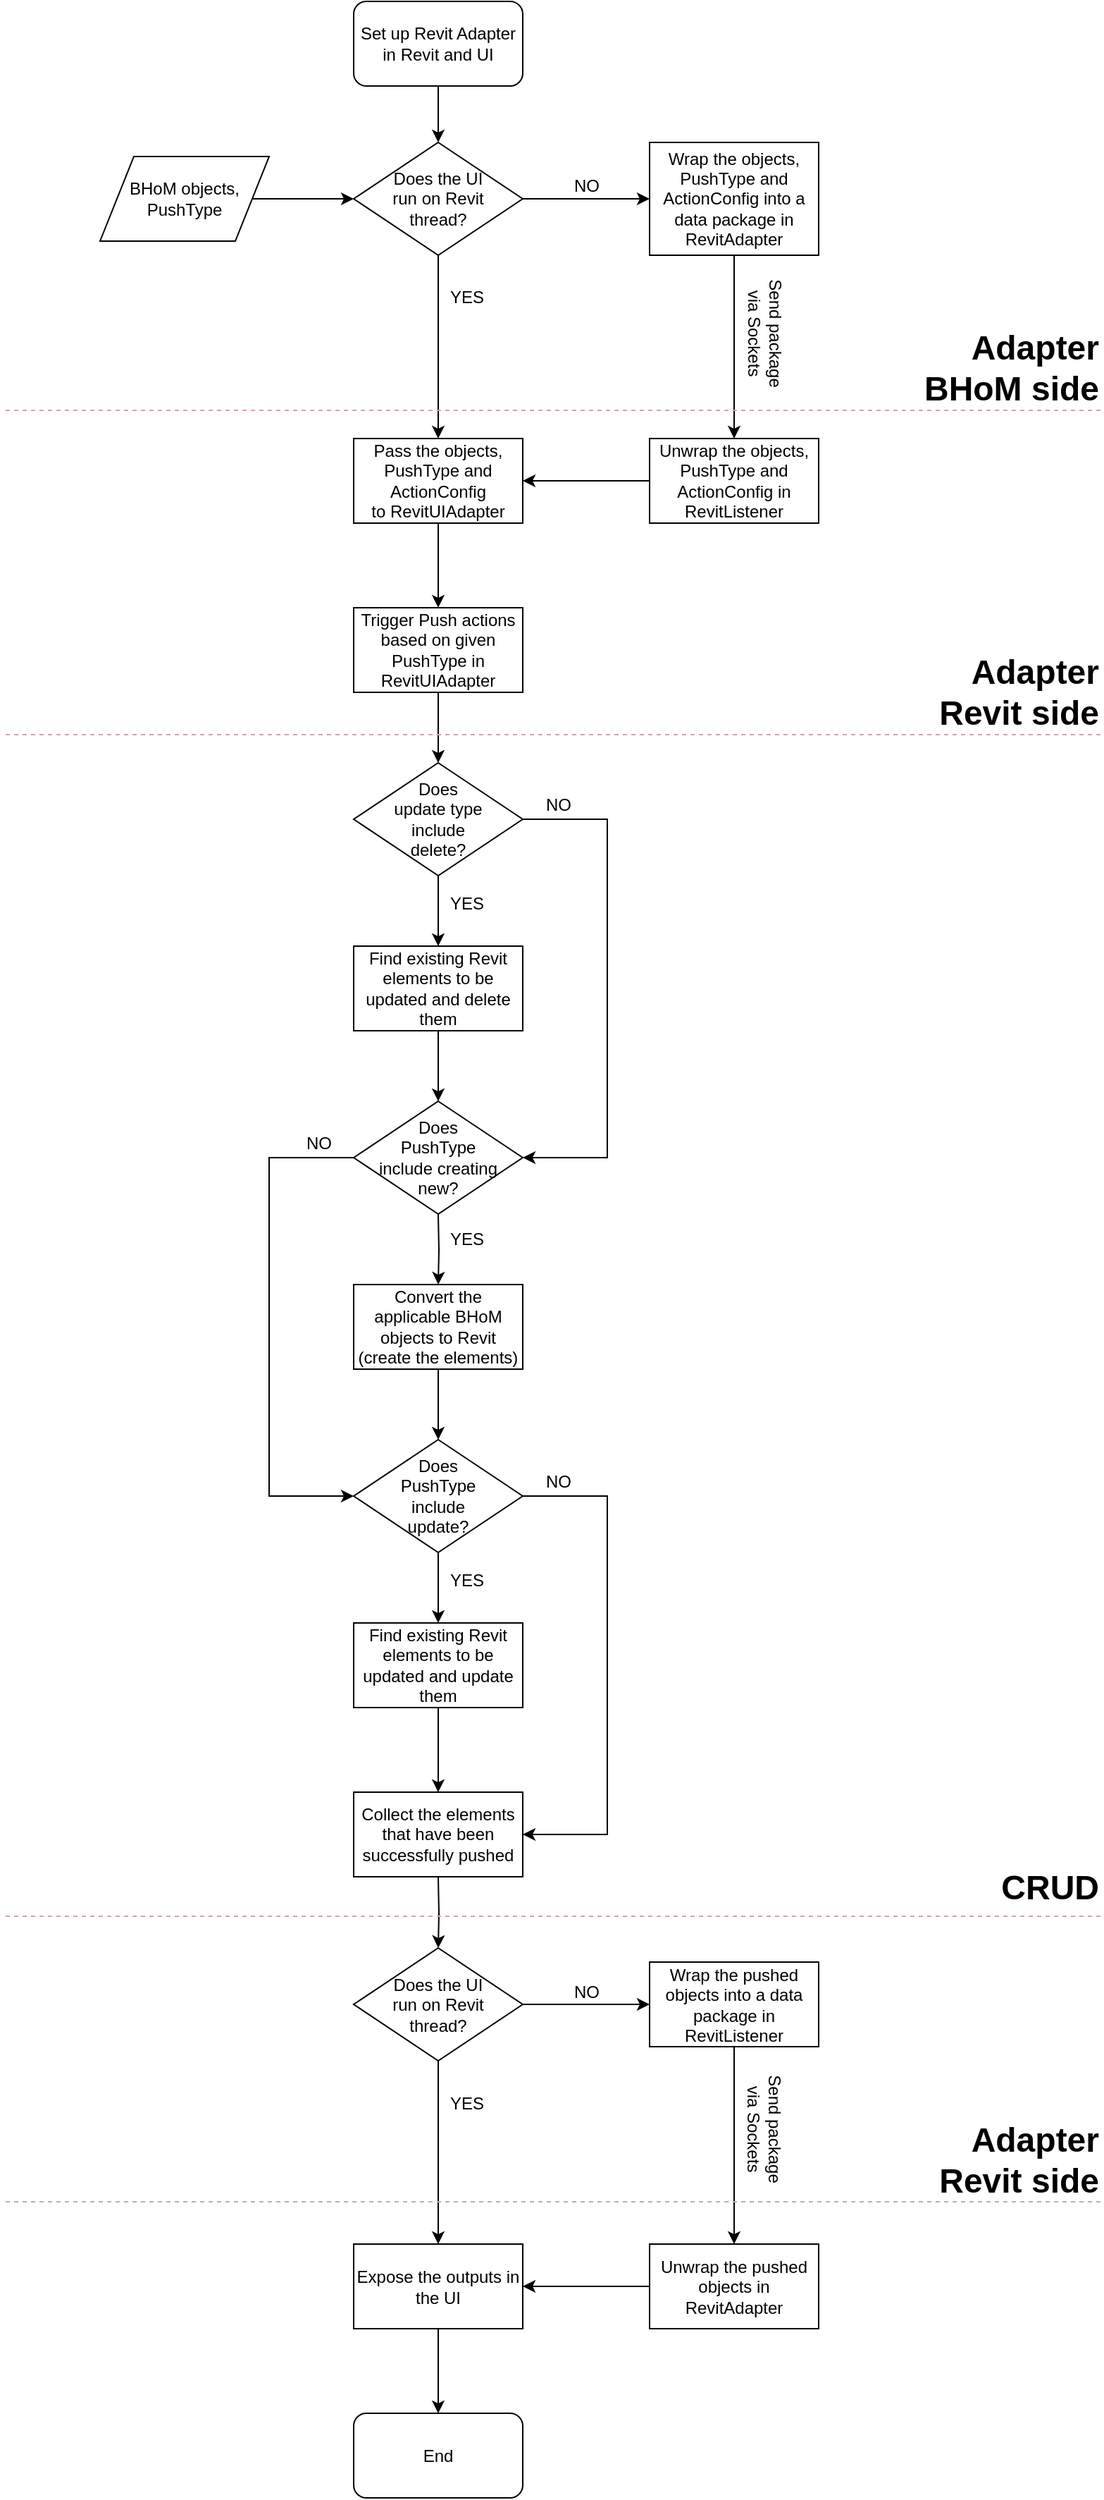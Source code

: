 <mxfile version="12.9.6"><diagram id="2YvwuvmuXi27DUbHPpC7" name="Page-1"><mxGraphModel dx="4629" dy="3565" grid="1" gridSize="10" guides="1" tooltips="1" connect="1" arrows="1" fold="1" page="1" pageScale="1" pageWidth="827" pageHeight="1169" math="0" shadow="0"><root><mxCell id="0"/><mxCell id="1" parent="0"/><mxCell id="ipDGh9cmFeKyXjVBufMr-190" value="" style="edgeStyle=orthogonalEdgeStyle;rounded=0;orthogonalLoop=1;jettySize=auto;html=1;" edge="1" parent="1" source="ipDGh9cmFeKyXjVBufMr-191" target="ipDGh9cmFeKyXjVBufMr-198"><mxGeometry relative="1" as="geometry"/></mxCell><mxCell id="ipDGh9cmFeKyXjVBufMr-191" value="Set up Revit Adapter in Revit and UI" style="rounded=1;whiteSpace=wrap;html=1;" vertex="1" parent="1"><mxGeometry x="3420" y="250" width="120" height="60" as="geometry"/></mxCell><mxCell id="ipDGh9cmFeKyXjVBufMr-192" value="" style="edgeStyle=orthogonalEdgeStyle;rounded=0;orthogonalLoop=1;jettySize=auto;html=1;" edge="1" parent="1" source="ipDGh9cmFeKyXjVBufMr-193" target="ipDGh9cmFeKyXjVBufMr-198"><mxGeometry relative="1" as="geometry"/></mxCell><mxCell id="ipDGh9cmFeKyXjVBufMr-193" value="BHoM objects,&lt;br&gt;PushType" style="shape=parallelogram;perimeter=parallelogramPerimeter;whiteSpace=wrap;html=1;" vertex="1" parent="1"><mxGeometry x="3240" y="360" width="120" height="60" as="geometry"/></mxCell><mxCell id="ipDGh9cmFeKyXjVBufMr-248" value="" style="edgeStyle=orthogonalEdgeStyle;rounded=0;orthogonalLoop=1;jettySize=auto;html=1;entryX=0.5;entryY=0;entryDx=0;entryDy=0;" edge="1" parent="1" source="ipDGh9cmFeKyXjVBufMr-195" target="ipDGh9cmFeKyXjVBufMr-246"><mxGeometry relative="1" as="geometry"><mxPoint x="3340" y="710" as="targetPoint"/></mxGeometry></mxCell><mxCell id="ipDGh9cmFeKyXjVBufMr-195" value="Trigger Push actions based on given PushType in RevitUIAdapter" style="rounded=0;whiteSpace=wrap;html=1;" vertex="1" parent="1"><mxGeometry x="3420" y="680" width="120" height="60" as="geometry"/></mxCell><mxCell id="ipDGh9cmFeKyXjVBufMr-196" value="" style="edgeStyle=orthogonalEdgeStyle;rounded=0;orthogonalLoop=1;jettySize=auto;html=1;" edge="1" parent="1" source="ipDGh9cmFeKyXjVBufMr-198" target="ipDGh9cmFeKyXjVBufMr-200"><mxGeometry relative="1" as="geometry"/></mxCell><mxCell id="ipDGh9cmFeKyXjVBufMr-197" value="" style="edgeStyle=orthogonalEdgeStyle;rounded=0;orthogonalLoop=1;jettySize=auto;html=1;entryX=0.5;entryY=0;entryDx=0;entryDy=0;" edge="1" parent="1" source="ipDGh9cmFeKyXjVBufMr-198" target="ipDGh9cmFeKyXjVBufMr-205"><mxGeometry relative="1" as="geometry"><mxPoint x="3480" y="510" as="targetPoint"/></mxGeometry></mxCell><mxCell id="ipDGh9cmFeKyXjVBufMr-198" value="Does the UI&lt;br&gt;run on Revit&lt;br&gt;thread?" style="rhombus;whiteSpace=wrap;html=1;" vertex="1" parent="1"><mxGeometry x="3420" y="350" width="120" height="80" as="geometry"/></mxCell><mxCell id="ipDGh9cmFeKyXjVBufMr-199" value="" style="edgeStyle=orthogonalEdgeStyle;rounded=0;orthogonalLoop=1;jettySize=auto;html=1;" edge="1" parent="1" source="ipDGh9cmFeKyXjVBufMr-200" target="ipDGh9cmFeKyXjVBufMr-202"><mxGeometry relative="1" as="geometry"/></mxCell><mxCell id="ipDGh9cmFeKyXjVBufMr-200" value="Wrap the objects, PushType and ActionConfig into a data package in RevitAdapter" style="rounded=0;whiteSpace=wrap;html=1;" vertex="1" parent="1"><mxGeometry x="3630" y="350" width="120" height="80" as="geometry"/></mxCell><mxCell id="ipDGh9cmFeKyXjVBufMr-201" value="" style="edgeStyle=orthogonalEdgeStyle;rounded=0;orthogonalLoop=1;jettySize=auto;html=1;" edge="1" parent="1" source="ipDGh9cmFeKyXjVBufMr-202" target="ipDGh9cmFeKyXjVBufMr-205"><mxGeometry relative="1" as="geometry"/></mxCell><mxCell id="ipDGh9cmFeKyXjVBufMr-202" value="Unwrap the objects, PushType and ActionConfig&amp;nbsp;in RevitListener" style="rounded=0;whiteSpace=wrap;html=1;" vertex="1" parent="1"><mxGeometry x="3630" y="560" width="120" height="60" as="geometry"/></mxCell><mxCell id="ipDGh9cmFeKyXjVBufMr-203" value="Send package&lt;br&gt;via Sockets" style="text;html=1;align=center;verticalAlign=middle;resizable=0;points=[];autosize=1;rotation=90;" vertex="1" parent="1"><mxGeometry x="3667" y="470" width="90" height="30" as="geometry"/></mxCell><mxCell id="ipDGh9cmFeKyXjVBufMr-204" value="" style="edgeStyle=orthogonalEdgeStyle;rounded=0;orthogonalLoop=1;jettySize=auto;html=1;" edge="1" parent="1" source="ipDGh9cmFeKyXjVBufMr-205" target="ipDGh9cmFeKyXjVBufMr-195"><mxGeometry relative="1" as="geometry"/></mxCell><mxCell id="ipDGh9cmFeKyXjVBufMr-205" value="Pass the objects, PushType and ActionConfig to&amp;nbsp;RevitUIAdapter" style="rounded=0;whiteSpace=wrap;html=1;" vertex="1" parent="1"><mxGeometry x="3420" y="560" width="120" height="60" as="geometry"/></mxCell><mxCell id="ipDGh9cmFeKyXjVBufMr-206" value="NO" style="text;html=1;align=center;verticalAlign=middle;resizable=0;points=[];autosize=1;" vertex="1" parent="1"><mxGeometry x="3570" y="371" width="30" height="20" as="geometry"/></mxCell><mxCell id="ipDGh9cmFeKyXjVBufMr-207" value="YES" style="text;html=1;align=center;verticalAlign=middle;resizable=0;points=[];autosize=1;" vertex="1" parent="1"><mxGeometry x="3480" y="450" width="40" height="20" as="geometry"/></mxCell><mxCell id="ipDGh9cmFeKyXjVBufMr-219" value="" style="endArrow=none;dashed=1;html=1;strokeColor=#CDA2BE;" edge="1" parent="1"><mxGeometry width="50" height="50" relative="1" as="geometry"><mxPoint x="3950" y="540" as="sourcePoint"/><mxPoint x="3170" y="540" as="targetPoint"/></mxGeometry></mxCell><mxCell id="ipDGh9cmFeKyXjVBufMr-220" value="" style="edgeStyle=orthogonalEdgeStyle;rounded=0;orthogonalLoop=1;jettySize=auto;html=1;" edge="1" parent="1" target="ipDGh9cmFeKyXjVBufMr-231"><mxGeometry relative="1" as="geometry"><mxPoint x="3480" y="1580.5" as="sourcePoint"/></mxGeometry></mxCell><mxCell id="ipDGh9cmFeKyXjVBufMr-224" value="&lt;font size=&quot;1&quot;&gt;&lt;b style=&quot;font-size: 24px&quot;&gt;Adapter&lt;br&gt;BHoM side&lt;br&gt;&lt;/b&gt;&lt;/font&gt;" style="text;html=1;align=right;verticalAlign=middle;resizable=0;points=[];autosize=1;" vertex="1" parent="1"><mxGeometry x="3810" y="490" width="140" height="40" as="geometry"/></mxCell><mxCell id="ipDGh9cmFeKyXjVBufMr-225" value="" style="endArrow=none;dashed=1;html=1;strokeColor=#CDA2BE;" edge="1" parent="1"><mxGeometry width="50" height="50" relative="1" as="geometry"><mxPoint x="3950" y="770" as="sourcePoint"/><mxPoint x="3170" y="770" as="targetPoint"/></mxGeometry></mxCell><mxCell id="ipDGh9cmFeKyXjVBufMr-226" value="&lt;font size=&quot;1&quot;&gt;&lt;b style=&quot;font-size: 24px&quot;&gt;Adapter&lt;br&gt;Revit side&lt;br&gt;&lt;/b&gt;&lt;/font&gt;" style="text;html=1;align=right;verticalAlign=middle;resizable=0;points=[];autosize=1;" vertex="1" parent="1"><mxGeometry x="3820" y="720" width="130" height="40" as="geometry"/></mxCell><mxCell id="ipDGh9cmFeKyXjVBufMr-227" value="" style="endArrow=none;dashed=1;html=1;strokeColor=#CDA2BE;" edge="1" parent="1"><mxGeometry width="50" height="50" relative="1" as="geometry"><mxPoint x="3950" y="1608" as="sourcePoint"/><mxPoint x="3170" y="1608" as="targetPoint"/></mxGeometry></mxCell><mxCell id="ipDGh9cmFeKyXjVBufMr-228" value="&lt;font size=&quot;1&quot;&gt;&lt;b style=&quot;font-size: 24px&quot;&gt;CRUD&lt;/b&gt;&lt;/font&gt;" style="text;html=1;align=right;verticalAlign=middle;resizable=0;points=[];autosize=1;" vertex="1" parent="1"><mxGeometry x="3870" y="1578" width="80" height="20" as="geometry"/></mxCell><mxCell id="ipDGh9cmFeKyXjVBufMr-229" value="" style="edgeStyle=orthogonalEdgeStyle;rounded=0;orthogonalLoop=1;jettySize=auto;html=1;" edge="1" parent="1" source="ipDGh9cmFeKyXjVBufMr-231" target="ipDGh9cmFeKyXjVBufMr-233"><mxGeometry relative="1" as="geometry"/></mxCell><mxCell id="ipDGh9cmFeKyXjVBufMr-230" value="" style="edgeStyle=orthogonalEdgeStyle;rounded=0;orthogonalLoop=1;jettySize=auto;html=1;entryX=0.5;entryY=0;entryDx=0;entryDy=0;" edge="1" parent="1" source="ipDGh9cmFeKyXjVBufMr-231"><mxGeometry relative="1" as="geometry"><mxPoint x="3480" y="1840.5" as="targetPoint"/></mxGeometry></mxCell><mxCell id="ipDGh9cmFeKyXjVBufMr-231" value="Does the UI&lt;br&gt;run on Revit&lt;br&gt;thread?" style="rhombus;whiteSpace=wrap;html=1;" vertex="1" parent="1"><mxGeometry x="3420" y="1630.5" width="120" height="80" as="geometry"/></mxCell><mxCell id="ipDGh9cmFeKyXjVBufMr-232" value="" style="edgeStyle=orthogonalEdgeStyle;rounded=0;orthogonalLoop=1;jettySize=auto;html=1;" edge="1" parent="1" source="ipDGh9cmFeKyXjVBufMr-233" target="ipDGh9cmFeKyXjVBufMr-235"><mxGeometry relative="1" as="geometry"/></mxCell><mxCell id="ipDGh9cmFeKyXjVBufMr-233" value="Wrap the pushed objects into a data package in RevitListener" style="rounded=0;whiteSpace=wrap;html=1;" vertex="1" parent="1"><mxGeometry x="3630" y="1640.5" width="120" height="60" as="geometry"/></mxCell><mxCell id="ipDGh9cmFeKyXjVBufMr-234" value="" style="edgeStyle=orthogonalEdgeStyle;rounded=0;orthogonalLoop=1;jettySize=auto;html=1;" edge="1" parent="1" source="ipDGh9cmFeKyXjVBufMr-235"><mxGeometry relative="1" as="geometry"><mxPoint x="3540" y="1870.5" as="targetPoint"/></mxGeometry></mxCell><mxCell id="ipDGh9cmFeKyXjVBufMr-235" value="Unwrap the pushed objects in RevitAdapter" style="rounded=0;whiteSpace=wrap;html=1;" vertex="1" parent="1"><mxGeometry x="3630" y="1840.5" width="120" height="60" as="geometry"/></mxCell><mxCell id="ipDGh9cmFeKyXjVBufMr-236" value="Send package&lt;br&gt;via Sockets" style="text;html=1;align=center;verticalAlign=middle;resizable=0;points=[];autosize=1;rotation=90;" vertex="1" parent="1"><mxGeometry x="3667" y="1743.5" width="90" height="30" as="geometry"/></mxCell><mxCell id="ipDGh9cmFeKyXjVBufMr-237" value="NO" style="text;html=1;align=center;verticalAlign=middle;resizable=0;points=[];autosize=1;" vertex="1" parent="1"><mxGeometry x="3570" y="1651.5" width="30" height="20" as="geometry"/></mxCell><mxCell id="ipDGh9cmFeKyXjVBufMr-238" value="YES" style="text;html=1;align=center;verticalAlign=middle;resizable=0;points=[];autosize=1;" vertex="1" parent="1"><mxGeometry x="3480" y="1730.5" width="40" height="20" as="geometry"/></mxCell><mxCell id="ipDGh9cmFeKyXjVBufMr-239" value="" style="edgeStyle=orthogonalEdgeStyle;rounded=0;orthogonalLoop=1;jettySize=auto;html=1;strokeColor=#000000;" edge="1" parent="1" source="ipDGh9cmFeKyXjVBufMr-240" target="ipDGh9cmFeKyXjVBufMr-241"><mxGeometry relative="1" as="geometry"/></mxCell><mxCell id="ipDGh9cmFeKyXjVBufMr-240" value="Expose the outputs in the UI" style="rounded=0;whiteSpace=wrap;html=1;" vertex="1" parent="1"><mxGeometry x="3420" y="1840.5" width="120" height="60" as="geometry"/></mxCell><mxCell id="ipDGh9cmFeKyXjVBufMr-241" value="End" style="rounded=1;whiteSpace=wrap;html=1;" vertex="1" parent="1"><mxGeometry x="3420" y="1960.5" width="120" height="60" as="geometry"/></mxCell><mxCell id="ipDGh9cmFeKyXjVBufMr-242" value="" style="endArrow=none;dashed=1;html=1;strokeColor=#CDA2BE;" edge="1" parent="1"><mxGeometry width="50" height="50" relative="1" as="geometry"><mxPoint x="3950" y="1810.5" as="sourcePoint"/><mxPoint x="3170" y="1810.5" as="targetPoint"/></mxGeometry></mxCell><mxCell id="ipDGh9cmFeKyXjVBufMr-243" value="&lt;font size=&quot;1&quot;&gt;&lt;b style=&quot;font-size: 24px&quot;&gt;Adapter&lt;br&gt;Revit side&lt;/b&gt;&lt;/font&gt;" style="text;html=1;align=right;verticalAlign=middle;resizable=0;points=[];autosize=1;" vertex="1" parent="1"><mxGeometry x="3820" y="1760.5" width="130" height="40" as="geometry"/></mxCell><mxCell id="ipDGh9cmFeKyXjVBufMr-245" value="Collect the elements that have been successfully pushed" style="rounded=0;whiteSpace=wrap;html=1;" vertex="1" parent="1"><mxGeometry x="3420" y="1520" width="120" height="60" as="geometry"/></mxCell><mxCell id="ipDGh9cmFeKyXjVBufMr-266" value="" style="edgeStyle=orthogonalEdgeStyle;rounded=0;orthogonalLoop=1;jettySize=auto;html=1;" edge="1" parent="1" source="ipDGh9cmFeKyXjVBufMr-246" target="ipDGh9cmFeKyXjVBufMr-253"><mxGeometry relative="1" as="geometry"/></mxCell><mxCell id="ipDGh9cmFeKyXjVBufMr-269" value="" style="edgeStyle=orthogonalEdgeStyle;rounded=0;orthogonalLoop=1;jettySize=auto;html=1;entryX=1;entryY=0.5;entryDx=0;entryDy=0;" edge="1" parent="1" source="ipDGh9cmFeKyXjVBufMr-246" target="ipDGh9cmFeKyXjVBufMr-257"><mxGeometry relative="1" as="geometry"><mxPoint x="3620" y="830" as="targetPoint"/><Array as="points"><mxPoint x="3600" y="830"/><mxPoint x="3600" y="1070"/></Array></mxGeometry></mxCell><mxCell id="ipDGh9cmFeKyXjVBufMr-246" value="Does&lt;br&gt;update type&lt;br&gt;include&lt;br&gt;delete?" style="rhombus;whiteSpace=wrap;html=1;" vertex="1" parent="1"><mxGeometry x="3420" y="790" width="120" height="80" as="geometry"/></mxCell><mxCell id="ipDGh9cmFeKyXjVBufMr-267" value="" style="edgeStyle=orthogonalEdgeStyle;rounded=0;orthogonalLoop=1;jettySize=auto;html=1;" edge="1" parent="1" source="ipDGh9cmFeKyXjVBufMr-253" target="ipDGh9cmFeKyXjVBufMr-257"><mxGeometry relative="1" as="geometry"/></mxCell><mxCell id="ipDGh9cmFeKyXjVBufMr-253" value="Find existing Revit elements to be updated and delete them" style="rounded=0;whiteSpace=wrap;html=1;" vertex="1" parent="1"><mxGeometry x="3420" y="920" width="120" height="60" as="geometry"/></mxCell><mxCell id="ipDGh9cmFeKyXjVBufMr-257" value="Does&lt;br&gt;PushType&lt;br&gt;include creating&lt;br&gt;new?" style="rhombus;whiteSpace=wrap;html=1;" vertex="1" parent="1"><mxGeometry x="3420" y="1030" width="120" height="80" as="geometry"/></mxCell><mxCell id="ipDGh9cmFeKyXjVBufMr-270" value="" style="edgeStyle=orthogonalEdgeStyle;rounded=0;orthogonalLoop=1;jettySize=auto;html=1;" edge="1" parent="1" target="ipDGh9cmFeKyXjVBufMr-273"><mxGeometry relative="1" as="geometry"><mxPoint x="3480" y="1110.5" as="sourcePoint"/></mxGeometry></mxCell><mxCell id="ipDGh9cmFeKyXjVBufMr-271" value="" style="edgeStyle=orthogonalEdgeStyle;rounded=0;orthogonalLoop=1;jettySize=auto;html=1;exitX=0;exitY=0.5;exitDx=0;exitDy=0;entryX=0;entryY=0.5;entryDx=0;entryDy=0;" edge="1" parent="1" target="ipDGh9cmFeKyXjVBufMr-274" source="ipDGh9cmFeKyXjVBufMr-257"><mxGeometry relative="1" as="geometry"><mxPoint x="3390" y="1071" as="sourcePoint"/><mxPoint x="3390" y="1324" as="targetPoint"/><Array as="points"><mxPoint x="3360" y="1070"/><mxPoint x="3360" y="1310"/></Array></mxGeometry></mxCell><mxCell id="ipDGh9cmFeKyXjVBufMr-272" value="" style="edgeStyle=orthogonalEdgeStyle;rounded=0;orthogonalLoop=1;jettySize=auto;html=1;" edge="1" parent="1" source="ipDGh9cmFeKyXjVBufMr-273" target="ipDGh9cmFeKyXjVBufMr-274"><mxGeometry relative="1" as="geometry"/></mxCell><mxCell id="ipDGh9cmFeKyXjVBufMr-273" value="Convert the applicable BHoM objects to Revit (create the elements)" style="rounded=0;whiteSpace=wrap;html=1;" vertex="1" parent="1"><mxGeometry x="3420" y="1160" width="120" height="60" as="geometry"/></mxCell><mxCell id="ipDGh9cmFeKyXjVBufMr-274" value="Does&lt;br&gt;PushType&lt;br&gt;include&lt;br&gt;update?" style="rhombus;whiteSpace=wrap;html=1;" vertex="1" parent="1"><mxGeometry x="3420" y="1270" width="120" height="80" as="geometry"/></mxCell><mxCell id="ipDGh9cmFeKyXjVBufMr-276" value="" style="edgeStyle=orthogonalEdgeStyle;rounded=0;orthogonalLoop=1;jettySize=auto;html=1;" edge="1" parent="1" target="ipDGh9cmFeKyXjVBufMr-279"><mxGeometry relative="1" as="geometry"><mxPoint x="3480" y="1350" as="sourcePoint"/><Array as="points"><mxPoint x="3480" y="1350"/><mxPoint x="3480" y="1350"/></Array></mxGeometry></mxCell><mxCell id="ipDGh9cmFeKyXjVBufMr-277" value="" style="edgeStyle=orthogonalEdgeStyle;rounded=0;orthogonalLoop=1;jettySize=auto;html=1;entryX=1;entryY=0.5;entryDx=0;entryDy=0;" edge="1" parent="1" target="ipDGh9cmFeKyXjVBufMr-245"><mxGeometry relative="1" as="geometry"><mxPoint x="3540" y="1310" as="sourcePoint"/><mxPoint x="3540" y="1570" as="targetPoint"/><Array as="points"><mxPoint x="3600" y="1310"/><mxPoint x="3600" y="1550"/></Array></mxGeometry></mxCell><mxCell id="ipDGh9cmFeKyXjVBufMr-278" value="" style="edgeStyle=orthogonalEdgeStyle;rounded=0;orthogonalLoop=1;jettySize=auto;html=1;" edge="1" parent="1" source="ipDGh9cmFeKyXjVBufMr-279"><mxGeometry relative="1" as="geometry"><mxPoint x="3480" y="1520" as="targetPoint"/></mxGeometry></mxCell><mxCell id="ipDGh9cmFeKyXjVBufMr-279" value="Find existing Revit elements to be updated and update them" style="rounded=0;whiteSpace=wrap;html=1;" vertex="1" parent="1"><mxGeometry x="3420" y="1400" width="120" height="60" as="geometry"/></mxCell><mxCell id="ipDGh9cmFeKyXjVBufMr-281" value="NO" style="text;html=1;align=center;verticalAlign=middle;resizable=0;points=[];autosize=1;" vertex="1" parent="1"><mxGeometry x="3550" y="810" width="30" height="20" as="geometry"/></mxCell><mxCell id="ipDGh9cmFeKyXjVBufMr-282" value="YES" style="text;html=1;align=center;verticalAlign=middle;resizable=0;points=[];autosize=1;" vertex="1" parent="1"><mxGeometry x="3480" y="880" width="40" height="20" as="geometry"/></mxCell><mxCell id="ipDGh9cmFeKyXjVBufMr-283" value="YES" style="text;html=1;align=center;verticalAlign=middle;resizable=0;points=[];autosize=1;" vertex="1" parent="1"><mxGeometry x="3480" y="1117.5" width="40" height="20" as="geometry"/></mxCell><mxCell id="ipDGh9cmFeKyXjVBufMr-284" value="NO" style="text;html=1;align=center;verticalAlign=middle;resizable=0;points=[];autosize=1;" vertex="1" parent="1"><mxGeometry x="3380" y="1050" width="30" height="20" as="geometry"/></mxCell><mxCell id="ipDGh9cmFeKyXjVBufMr-285" value="NO" style="text;html=1;align=center;verticalAlign=middle;resizable=0;points=[];autosize=1;" vertex="1" parent="1"><mxGeometry x="3550" y="1290" width="30" height="20" as="geometry"/></mxCell><mxCell id="ipDGh9cmFeKyXjVBufMr-286" value="YES" style="text;html=1;align=center;verticalAlign=middle;resizable=0;points=[];autosize=1;" vertex="1" parent="1"><mxGeometry x="3480" y="1360" width="40" height="20" as="geometry"/></mxCell></root></mxGraphModel></diagram></mxfile>